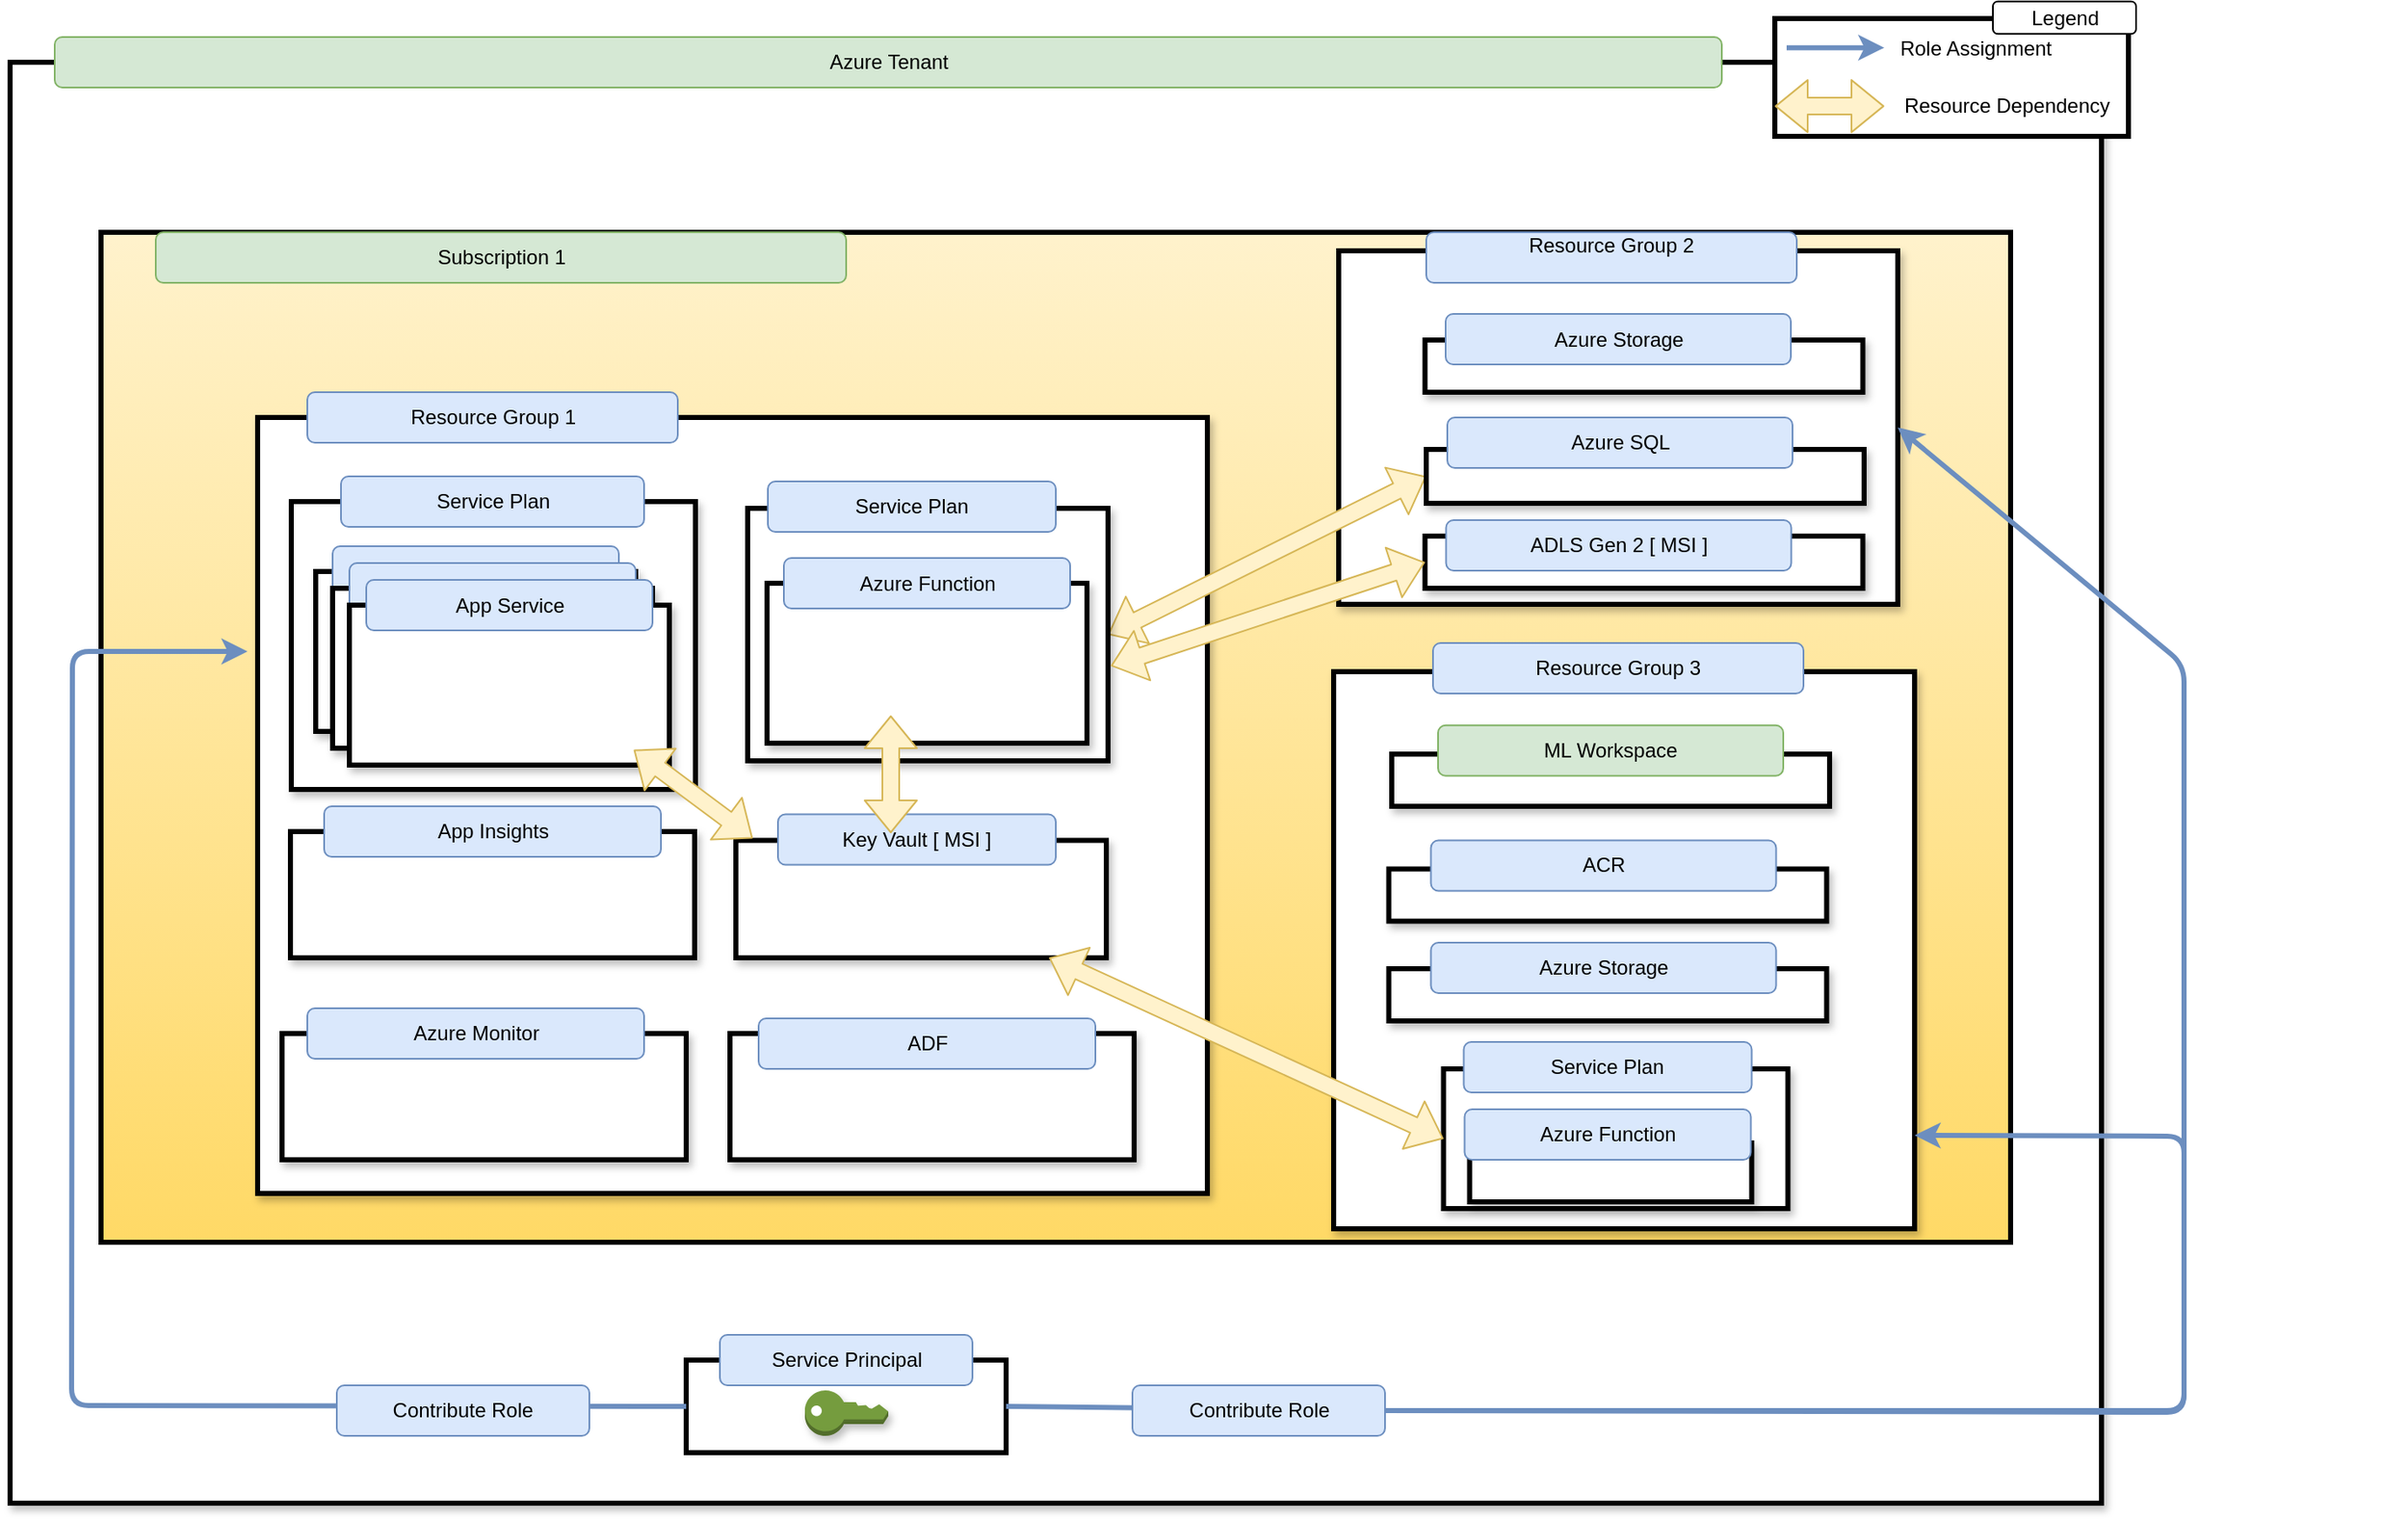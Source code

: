 <mxfile version="13.0.1" type="device"><diagram id="er0hbP_QVH_gZOtt2dKf" name="Page-1"><mxGraphModel dx="1956" dy="1864" grid="1" gridSize="10" guides="1" tooltips="1" connect="1" arrows="1" fold="1" page="1" pageScale="1" pageWidth="850" pageHeight="1100" math="0" shadow="0"><root><mxCell id="0"/><mxCell id="1" parent="0"/><mxCell id="QwQRkkQlOZysaeVSl2Wu-1" value="" style="rounded=0;whiteSpace=wrap;html=1;shadow=1;comic=0;strokeColor=#000000;strokeWidth=3;" parent="1" vertex="1"><mxGeometry x="-651" y="-522" width="1242" height="856" as="geometry"/></mxCell><mxCell id="QwQRkkQlOZysaeVSl2Wu-2" value="z" style="rounded=0;whiteSpace=wrap;html=1;fillColor=#fff2cc;strokeColor=#000000;gradientColor=#ffd966;strokeWidth=3;" parent="1" vertex="1"><mxGeometry x="-597" y="-421" width="1134" height="600" as="geometry"/></mxCell><mxCell id="QwQRkkQlOZysaeVSl2Wu-3" value="" style="rounded=0;whiteSpace=wrap;html=1;shadow=1;strokeWidth=3;" parent="1" vertex="1"><mxGeometry x="-504" y="-311" width="564" height="461" as="geometry"/></mxCell><mxCell id="QwQRkkQlOZysaeVSl2Wu-4" value="Resource Group 1" style="rounded=1;whiteSpace=wrap;html=1;fillColor=#dae8fc;strokeColor=#6c8ebf;" parent="1" vertex="1"><mxGeometry x="-474.5" y="-326" width="220" height="30" as="geometry"/></mxCell><mxCell id="QwQRkkQlOZysaeVSl2Wu-5" value="" style="rounded=0;whiteSpace=wrap;html=1;shadow=1;strokeWidth=3;" parent="1" vertex="1"><mxGeometry x="-484" y="-261" width="240" height="171" as="geometry"/></mxCell><mxCell id="QwQRkkQlOZysaeVSl2Wu-6" value="Service Plan&lt;br&gt;" style="rounded=1;whiteSpace=wrap;html=1;fillColor=#dae8fc;strokeColor=#6c8ebf;" parent="1" vertex="1"><mxGeometry x="-454.5" y="-276" width="180" height="30" as="geometry"/></mxCell><mxCell id="QwQRkkQlOZysaeVSl2Wu-7" value="" style="rounded=0;whiteSpace=wrap;html=1;shadow=1;strokeWidth=3;" parent="1" vertex="1"><mxGeometry x="-469.5" y="-219.5" width="190" height="95" as="geometry"/></mxCell><mxCell id="QwQRkkQlOZysaeVSl2Wu-8" value="" style="rounded=1;whiteSpace=wrap;html=1;fillColor=#dae8fc;strokeColor=#6c8ebf;" parent="1" vertex="1"><mxGeometry x="-459.5" y="-234.5" width="170" height="30" as="geometry"/></mxCell><mxCell id="QwQRkkQlOZysaeVSl2Wu-9" value="" style="rounded=0;whiteSpace=wrap;html=1;shadow=1;strokeWidth=3;" parent="1" vertex="1"><mxGeometry x="-484.5" y="-65" width="240" height="75" as="geometry"/></mxCell><mxCell id="QwQRkkQlOZysaeVSl2Wu-10" value="App Insights" style="rounded=1;whiteSpace=wrap;html=1;fillColor=#dae8fc;strokeColor=#6c8ebf;" parent="1" vertex="1"><mxGeometry x="-464.5" y="-80" width="200" height="30" as="geometry"/></mxCell><mxCell id="QwQRkkQlOZysaeVSl2Wu-11" value="" style="rounded=0;whiteSpace=wrap;html=1;shadow=1;strokeWidth=3;" parent="1" vertex="1"><mxGeometry x="-459.5" y="-209.5" width="190" height="95" as="geometry"/></mxCell><mxCell id="QwQRkkQlOZysaeVSl2Wu-12" value="" style="rounded=1;whiteSpace=wrap;html=1;fillColor=#dae8fc;strokeColor=#6c8ebf;" parent="1" vertex="1"><mxGeometry x="-449.5" y="-224.5" width="170" height="30" as="geometry"/></mxCell><mxCell id="QwQRkkQlOZysaeVSl2Wu-13" value="" style="rounded=0;whiteSpace=wrap;html=1;shadow=1;strokeWidth=3;" parent="1" vertex="1"><mxGeometry x="-449.5" y="-199.5" width="190" height="95" as="geometry"/></mxCell><mxCell id="QwQRkkQlOZysaeVSl2Wu-14" value="App Service" style="rounded=1;whiteSpace=wrap;html=1;fillColor=#dae8fc;strokeColor=#6c8ebf;" parent="1" vertex="1"><mxGeometry x="-439.5" y="-214.5" width="170" height="30" as="geometry"/></mxCell><mxCell id="QwQRkkQlOZysaeVSl2Wu-15" value="Subscription 1" style="rounded=1;whiteSpace=wrap;html=1;fillColor=#d5e8d4;strokeColor=#82b366;" parent="1" vertex="1"><mxGeometry x="-564.5" y="-421" width="410" height="30" as="geometry"/></mxCell><mxCell id="QwQRkkQlOZysaeVSl2Wu-16" value="Azure Tenant" style="rounded=1;whiteSpace=wrap;html=1;fillColor=#d5e8d4;strokeColor=#82b366;" parent="1" vertex="1"><mxGeometry x="-624.5" y="-537" width="990" height="30" as="geometry"/></mxCell><mxCell id="QwQRkkQlOZysaeVSl2Wu-17" value="" style="rounded=0;whiteSpace=wrap;html=1;shadow=1;strokeWidth=3;" parent="1" vertex="1"><mxGeometry x="138" y="-410" width="332" height="210" as="geometry"/></mxCell><mxCell id="QwQRkkQlOZysaeVSl2Wu-18" value="Resource Group 2&lt;br&gt;&lt;br&gt;" style="rounded=1;whiteSpace=wrap;html=1;fillColor=#dae8fc;strokeColor=#6c8ebf;" parent="1" vertex="1"><mxGeometry x="190" y="-421" width="220" height="30" as="geometry"/></mxCell><mxCell id="QwQRkkQlOZysaeVSl2Wu-19" value="" style="rounded=0;whiteSpace=wrap;html=1;shadow=1;strokeWidth=3;" parent="1" vertex="1"><mxGeometry x="-220" y="-59.75" width="220" height="69.75" as="geometry"/></mxCell><mxCell id="QwQRkkQlOZysaeVSl2Wu-20" value="Key Vault&amp;nbsp;[ MSI ]" style="rounded=1;whiteSpace=wrap;html=1;fillColor=#dae8fc;strokeColor=#6c8ebf;" parent="1" vertex="1"><mxGeometry x="-195" y="-75.25" width="165" height="30" as="geometry"/></mxCell><mxCell id="QwQRkkQlOZysaeVSl2Wu-21" value="" style="rounded=0;whiteSpace=wrap;html=1;shadow=1;strokeWidth=3;" parent="1" vertex="1"><mxGeometry x="189.25" y="-240.5" width="260" height="31" as="geometry"/></mxCell><mxCell id="QwQRkkQlOZysaeVSl2Wu-22" value="ADLS Gen 2 [ MSI ]" style="rounded=1;whiteSpace=wrap;html=1;fillColor=#dae8fc;strokeColor=#6c8ebf;" parent="1" vertex="1"><mxGeometry x="201.75" y="-250" width="205" height="30" as="geometry"/></mxCell><mxCell id="QwQRkkQlOZysaeVSl2Wu-23" value="" style="shape=flexArrow;endArrow=classic;startArrow=classic;html=1;shadow=0;exitX=1;exitY=0.5;exitDx=0;exitDy=0;fillColor=#fff2cc;strokeColor=#d6b656;entryX=0;entryY=0.5;entryDx=0;entryDy=0;" parent="1" source="QwQRkkQlOZysaeVSl2Wu-44" target="QwQRkkQlOZysaeVSl2Wu-50" edge="1"><mxGeometry width="50" height="50" relative="1" as="geometry"><mxPoint x="-24.5" y="-137" as="sourcePoint"/><mxPoint x="309.5" y="-300.5" as="targetPoint"/></mxGeometry></mxCell><mxCell id="QwQRkkQlOZysaeVSl2Wu-24" value="" style="rounded=0;whiteSpace=wrap;html=1;strokeWidth=3;" parent="1" vertex="1"><mxGeometry x="-249.5" y="249" width="190" height="55" as="geometry"/></mxCell><mxCell id="QwQRkkQlOZysaeVSl2Wu-25" value="Service Principal" style="rounded=1;whiteSpace=wrap;html=1;fillColor=#dae8fc;strokeColor=#6c8ebf;" parent="1" vertex="1"><mxGeometry x="-229.5" y="234" width="150" height="30" as="geometry"/></mxCell><mxCell id="QwQRkkQlOZysaeVSl2Wu-26" value="" style="outlineConnect=0;dashed=0;verticalLabelPosition=bottom;verticalAlign=top;align=center;html=1;shape=mxgraph.aws3.add_on;fillColor=#759C3E;gradientColor=none;rounded=0;shadow=1;comic=0;strokeColor=#000000;strokeWidth=3;" parent="1" vertex="1"><mxGeometry x="-179" y="267" width="49.5" height="27" as="geometry"/></mxCell><mxCell id="QwQRkkQlOZysaeVSl2Wu-27" value="" style="endArrow=classic;html=1;shadow=0;exitX=1;exitY=0.5;exitDx=0;exitDy=0;entryX=1;entryY=0.5;entryDx=0;entryDy=0;strokeWidth=3;fillColor=#dae8fc;strokeColor=#6c8ebf;" parent="1" source="QwQRkkQlOZysaeVSl2Wu-29" target="QwQRkkQlOZysaeVSl2Wu-17" edge="1"><mxGeometry width="50" height="50" relative="1" as="geometry"><mxPoint x="-59.5" y="275.5" as="sourcePoint"/><mxPoint x="305.5" y="-297.5" as="targetPoint"/><Array as="points"><mxPoint x="640" y="279"/><mxPoint x="640" y="-164"/></Array></mxGeometry></mxCell><mxCell id="QwQRkkQlOZysaeVSl2Wu-28" value="" style="endArrow=classic;html=1;shadow=0;exitX=1;exitY=0.5;exitDx=0;exitDy=0;entryX=1;entryY=0.5;entryDx=0;entryDy=0;strokeWidth=3;fillColor=#dae8fc;strokeColor=#6c8ebf;" parent="1" source="QwQRkkQlOZysaeVSl2Wu-24" target="QwQRkkQlOZysaeVSl2Wu-29" edge="1"><mxGeometry width="50" height="50" relative="1" as="geometry"><mxPoint x="-59.5" y="276.167" as="sourcePoint"/><mxPoint x="569.667" y="-80.5" as="targetPoint"/><Array as="points"/></mxGeometry></mxCell><mxCell id="QwQRkkQlOZysaeVSl2Wu-29" value="Contribute Role" style="rounded=1;whiteSpace=wrap;html=1;fillColor=#dae8fc;strokeColor=#6c8ebf;" parent="1" vertex="1"><mxGeometry x="15.5" y="264" width="150" height="30" as="geometry"/></mxCell><mxCell id="QwQRkkQlOZysaeVSl2Wu-30" value="" style="endArrow=classic;html=1;shadow=0;exitX=0;exitY=0.5;exitDx=0;exitDy=0;strokeWidth=3;fillColor=#dae8fc;strokeColor=#6c8ebf;" parent="1" source="QwQRkkQlOZysaeVSl2Wu-24" edge="1"><mxGeometry width="50" height="50" relative="1" as="geometry"><mxPoint x="-239.5" y="286.167" as="sourcePoint"/><mxPoint x="-510" y="-172" as="targetPoint"/><Array as="points"><mxPoint x="-614.5" y="276"/><mxPoint x="-614" y="-172"/></Array></mxGeometry></mxCell><mxCell id="QwQRkkQlOZysaeVSl2Wu-31" value="Contribute Role" style="rounded=1;whiteSpace=wrap;html=1;fillColor=#dae8fc;strokeColor=#6c8ebf;" parent="1" vertex="1"><mxGeometry x="-457" y="264" width="150" height="30" as="geometry"/></mxCell><mxCell id="QwQRkkQlOZysaeVSl2Wu-32" value="" style="group" parent="1" vertex="1" connectable="0"><mxGeometry x="397" y="-558" width="375" height="128" as="geometry"/></mxCell><mxCell id="QwQRkkQlOZysaeVSl2Wu-33" value="" style="group;strokeWidth=3;" parent="QwQRkkQlOZysaeVSl2Wu-32" vertex="1" connectable="0"><mxGeometry width="375" height="128" as="geometry"/></mxCell><mxCell id="QwQRkkQlOZysaeVSl2Wu-34" value="" style="rounded=0;whiteSpace=wrap;html=1;shadow=0;strokeWidth=3;" parent="QwQRkkQlOZysaeVSl2Wu-33" vertex="1"><mxGeometry y="10" width="210" height="70" as="geometry"/></mxCell><mxCell id="QwQRkkQlOZysaeVSl2Wu-35" value="Legend" style="rounded=1;whiteSpace=wrap;html=1;shadow=0;comic=0;strokeWidth=1;" parent="QwQRkkQlOZysaeVSl2Wu-33" vertex="1"><mxGeometry x="129.5" y="-0.161" width="85" height="19.334" as="geometry"/></mxCell><mxCell id="QwQRkkQlOZysaeVSl2Wu-40" value="" style="endArrow=classic;html=1;shadow=0;strokeWidth=3;fillColor=#dae8fc;strokeColor=#6c8ebf;" parent="QwQRkkQlOZysaeVSl2Wu-33" edge="1"><mxGeometry width="50" height="50" relative="1" as="geometry"><mxPoint x="7" y="27.315" as="sourcePoint"/><mxPoint x="65" y="27.315" as="targetPoint"/></mxGeometry></mxCell><mxCell id="QwQRkkQlOZysaeVSl2Wu-41" value="&lt;div style=&quot;text-align: left&quot;&gt;&lt;span&gt;Role Assignment&lt;/span&gt;&lt;/div&gt;" style="text;html=1;strokeColor=none;fillColor=none;align=center;verticalAlign=middle;whiteSpace=wrap;rounded=0;shadow=0;comic=0;" parent="QwQRkkQlOZysaeVSl2Wu-33" vertex="1"><mxGeometry x="67" y="18.615" width="105" height="19.334" as="geometry"/></mxCell><mxCell id="QwQRkkQlOZysaeVSl2Wu-42" value="" style="shape=flexArrow;endArrow=classic;startArrow=classic;html=1;fillColor=#fff2cc;strokeColor=#d6b656;" parent="QwQRkkQlOZysaeVSl2Wu-33" edge="1"><mxGeometry width="50" height="50" relative="1" as="geometry"><mxPoint x="65" y="62.06" as="sourcePoint"/><mxPoint y="62.06" as="targetPoint"/></mxGeometry></mxCell><mxCell id="QwQRkkQlOZysaeVSl2Wu-43" value="&lt;div style=&quot;text-align: left&quot;&gt;&lt;span&gt;Resource Dependency&lt;/span&gt;&lt;/div&gt;" style="text;html=1;strokeColor=none;fillColor=none;align=center;verticalAlign=middle;whiteSpace=wrap;rounded=0;shadow=0;comic=0;" parent="QwQRkkQlOZysaeVSl2Wu-33" vertex="1"><mxGeometry x="67" y="52.06" width="142" height="19.33" as="geometry"/></mxCell><mxCell id="QwQRkkQlOZysaeVSl2Wu-44" value="" style="rounded=0;whiteSpace=wrap;html=1;shadow=1;strokeWidth=3;" parent="1" vertex="1"><mxGeometry x="-213" y="-257" width="214" height="150" as="geometry"/></mxCell><mxCell id="QwQRkkQlOZysaeVSl2Wu-45" value="Service Plan&lt;br&gt;" style="rounded=1;whiteSpace=wrap;html=1;fillColor=#dae8fc;strokeColor=#6c8ebf;" parent="1" vertex="1"><mxGeometry x="-201" y="-273" width="171" height="30" as="geometry"/></mxCell><mxCell id="QwQRkkQlOZysaeVSl2Wu-46" value="" style="rounded=0;whiteSpace=wrap;html=1;shadow=1;strokeWidth=3;" parent="1" vertex="1"><mxGeometry x="-201.5" y="-212.5" width="190" height="95" as="geometry"/></mxCell><mxCell id="QwQRkkQlOZysaeVSl2Wu-47" value="Azure Function" style="rounded=1;whiteSpace=wrap;html=1;fillColor=#dae8fc;strokeColor=#6c8ebf;" parent="1" vertex="1"><mxGeometry x="-191.5" y="-227.5" width="170" height="30" as="geometry"/></mxCell><mxCell id="QwQRkkQlOZysaeVSl2Wu-50" value="" style="rounded=0;whiteSpace=wrap;html=1;shadow=1;strokeWidth=3;" parent="1" vertex="1"><mxGeometry x="190" y="-292" width="260" height="32" as="geometry"/></mxCell><mxCell id="QwQRkkQlOZysaeVSl2Wu-51" value="Azure SQL" style="rounded=1;whiteSpace=wrap;html=1;fillColor=#dae8fc;strokeColor=#6c8ebf;" parent="1" vertex="1"><mxGeometry x="202.5" y="-311" width="205" height="30" as="geometry"/></mxCell><mxCell id="QwQRkkQlOZysaeVSl2Wu-54" value="" style="shape=flexArrow;endArrow=classic;startArrow=classic;html=1;shadow=0;exitX=0;exitY=0.25;exitDx=0;exitDy=0;fillColor=#fff2cc;strokeColor=#d6b656;" parent="1" edge="1"><mxGeometry width="50" height="50" relative="1" as="geometry"><mxPoint x="-210" y="-61" as="sourcePoint"/><mxPoint x="-280.612" y="-113.5" as="targetPoint"/></mxGeometry></mxCell><mxCell id="QwQRkkQlOZysaeVSl2Wu-55" value="" style="shape=flexArrow;endArrow=classic;startArrow=classic;html=1;shadow=0;exitX=1.008;exitY=0.624;exitDx=0;exitDy=0;fillColor=#fff2cc;strokeColor=#d6b656;entryX=0;entryY=0.5;entryDx=0;entryDy=0;exitPerimeter=0;" parent="1" source="QwQRkkQlOZysaeVSl2Wu-44" target="QwQRkkQlOZysaeVSl2Wu-21" edge="1"><mxGeometry width="50" height="50" relative="1" as="geometry"><mxPoint x="11.642" y="-160.3" as="sourcePoint"/><mxPoint x="187.5" y="-170.75" as="targetPoint"/></mxGeometry></mxCell><mxCell id="QwQRkkQlOZysaeVSl2Wu-57" value="" style="rounded=0;whiteSpace=wrap;html=1;shadow=1;strokeWidth=3;" parent="1" vertex="1"><mxGeometry x="135" y="-160" width="345" height="331" as="geometry"/></mxCell><mxCell id="QwQRkkQlOZysaeVSl2Wu-58" value="Resource Group 3" style="rounded=1;whiteSpace=wrap;html=1;fillColor=#dae8fc;strokeColor=#6c8ebf;" parent="1" vertex="1"><mxGeometry x="194" y="-177" width="220" height="30" as="geometry"/></mxCell><mxCell id="QwQRkkQlOZysaeVSl2Wu-59" value="" style="rounded=0;whiteSpace=wrap;html=1;shadow=1;strokeWidth=3;" parent="1" vertex="1"><mxGeometry x="169.5" y="-111" width="260" height="31" as="geometry"/></mxCell><mxCell id="QwQRkkQlOZysaeVSl2Wu-60" value="ML Workspace" style="rounded=1;whiteSpace=wrap;html=1;fillColor=#d5e8d4;strokeColor=#82b366;" parent="1" vertex="1"><mxGeometry x="197" y="-128.13" width="205" height="30" as="geometry"/></mxCell><mxCell id="QwQRkkQlOZysaeVSl2Wu-61" value="" style="endArrow=classic;html=1;shadow=0;exitX=1;exitY=0.5;exitDx=0;exitDy=0;entryX=1;entryY=0.5;entryDx=0;entryDy=0;strokeWidth=3;fillColor=#dae8fc;strokeColor=#6c8ebf;" parent="1" source="QwQRkkQlOZysaeVSl2Wu-29" edge="1"><mxGeometry width="50" height="50" relative="1" as="geometry"><mxPoint x="180.5" y="289" as="sourcePoint"/><mxPoint x="480" y="115.5" as="targetPoint"/><Array as="points"><mxPoint x="640" y="280"/><mxPoint x="640" y="116"/></Array></mxGeometry></mxCell><mxCell id="QwQRkkQlOZysaeVSl2Wu-73" value="" style="shape=flexArrow;endArrow=classic;startArrow=classic;html=1;shadow=0;exitX=0;exitY=0.25;exitDx=0;exitDy=0;fillColor=#fff2cc;strokeColor=#d6b656;" parent="1" edge="1"><mxGeometry width="50" height="50" relative="1" as="geometry"><mxPoint x="-128" y="-64" as="sourcePoint"/><mxPoint x="-128" y="-134" as="targetPoint"/></mxGeometry></mxCell><mxCell id="QwQRkkQlOZysaeVSl2Wu-75" value="" style="rounded=0;whiteSpace=wrap;html=1;shadow=1;strokeWidth=3;" parent="1" vertex="1"><mxGeometry x="200.25" y="76" width="204.5" height="83" as="geometry"/></mxCell><mxCell id="QwQRkkQlOZysaeVSl2Wu-76" value="Service Plan&lt;br&gt;" style="rounded=1;whiteSpace=wrap;html=1;fillColor=#dae8fc;strokeColor=#6c8ebf;" parent="1" vertex="1"><mxGeometry x="212.25" y="60" width="171" height="30" as="geometry"/></mxCell><mxCell id="QwQRkkQlOZysaeVSl2Wu-77" value="" style="rounded=0;whiteSpace=wrap;html=1;shadow=1;strokeWidth=3;" parent="1" vertex="1"><mxGeometry x="215.75" y="120" width="167.5" height="35" as="geometry"/></mxCell><mxCell id="QwQRkkQlOZysaeVSl2Wu-78" value="Azure Function" style="rounded=1;whiteSpace=wrap;html=1;fillColor=#dae8fc;strokeColor=#6c8ebf;" parent="1" vertex="1"><mxGeometry x="212.75" y="100" width="170" height="30" as="geometry"/></mxCell><mxCell id="QwQRkkQlOZysaeVSl2Wu-80" value="" style="rounded=0;whiteSpace=wrap;html=1;shadow=1;strokeWidth=3;" parent="1" vertex="1"><mxGeometry x="-223.5" y="55" width="240" height="75" as="geometry"/></mxCell><mxCell id="QwQRkkQlOZysaeVSl2Wu-81" value="ADF" style="rounded=1;whiteSpace=wrap;html=1;fillColor=#dae8fc;strokeColor=#6c8ebf;" parent="1" vertex="1"><mxGeometry x="-206.5" y="46" width="200" height="30" as="geometry"/></mxCell><mxCell id="QwQRkkQlOZysaeVSl2Wu-82" value="" style="shape=flexArrow;endArrow=classic;startArrow=classic;html=1;shadow=0;exitX=0;exitY=0.5;exitDx=0;exitDy=0;fillColor=#fff2cc;strokeColor=#d6b656;" parent="1" source="QwQRkkQlOZysaeVSl2Wu-75" target="QwQRkkQlOZysaeVSl2Wu-19" edge="1"><mxGeometry width="50" height="50" relative="1" as="geometry"><mxPoint x="5.31" y="110" as="sourcePoint"/><mxPoint x="-65.303" y="57.5" as="targetPoint"/></mxGeometry></mxCell><mxCell id="QwQRkkQlOZysaeVSl2Wu-90" value="" style="rounded=0;whiteSpace=wrap;html=1;shadow=1;strokeWidth=3;" parent="1" vertex="1"><mxGeometry x="167.75" y="16.5" width="260" height="31" as="geometry"/></mxCell><mxCell id="QwQRkkQlOZysaeVSl2Wu-91" value="Azure Storage" style="rounded=1;whiteSpace=wrap;html=1;fillColor=#dae8fc;strokeColor=#6c8ebf;" parent="1" vertex="1"><mxGeometry x="192.75" y="1" width="205" height="30" as="geometry"/></mxCell><mxCell id="QwQRkkQlOZysaeVSl2Wu-94" value="" style="rounded=0;whiteSpace=wrap;html=1;shadow=1;strokeWidth=3;" parent="1" vertex="1"><mxGeometry x="167.75" y="-42.75" width="260" height="31" as="geometry"/></mxCell><mxCell id="QwQRkkQlOZysaeVSl2Wu-95" value="ACR" style="rounded=1;whiteSpace=wrap;html=1;fillColor=#dae8fc;strokeColor=#6c8ebf;" parent="1" vertex="1"><mxGeometry x="192.75" y="-59.75" width="205" height="30" as="geometry"/></mxCell><mxCell id="QwQRkkQlOZysaeVSl2Wu-96" value="" style="rounded=0;whiteSpace=wrap;html=1;shadow=1;strokeWidth=3;" parent="1" vertex="1"><mxGeometry x="189.25" y="-357" width="260" height="31" as="geometry"/></mxCell><mxCell id="QwQRkkQlOZysaeVSl2Wu-97" value="Azure Storage" style="rounded=1;whiteSpace=wrap;html=1;fillColor=#dae8fc;strokeColor=#6c8ebf;" parent="1" vertex="1"><mxGeometry x="201.5" y="-372.5" width="205" height="30" as="geometry"/></mxCell><mxCell id="9yjuQ7oRw_M-E_jmjN1v-1" value="" style="rounded=0;whiteSpace=wrap;html=1;shadow=1;strokeWidth=3;" vertex="1" parent="1"><mxGeometry x="-489.5" y="55" width="240" height="75" as="geometry"/></mxCell><mxCell id="9yjuQ7oRw_M-E_jmjN1v-2" value="Azure Monitor" style="rounded=1;whiteSpace=wrap;html=1;fillColor=#dae8fc;strokeColor=#6c8ebf;" vertex="1" parent="1"><mxGeometry x="-474.5" y="40" width="200" height="30" as="geometry"/></mxCell></root></mxGraphModel></diagram></mxfile>